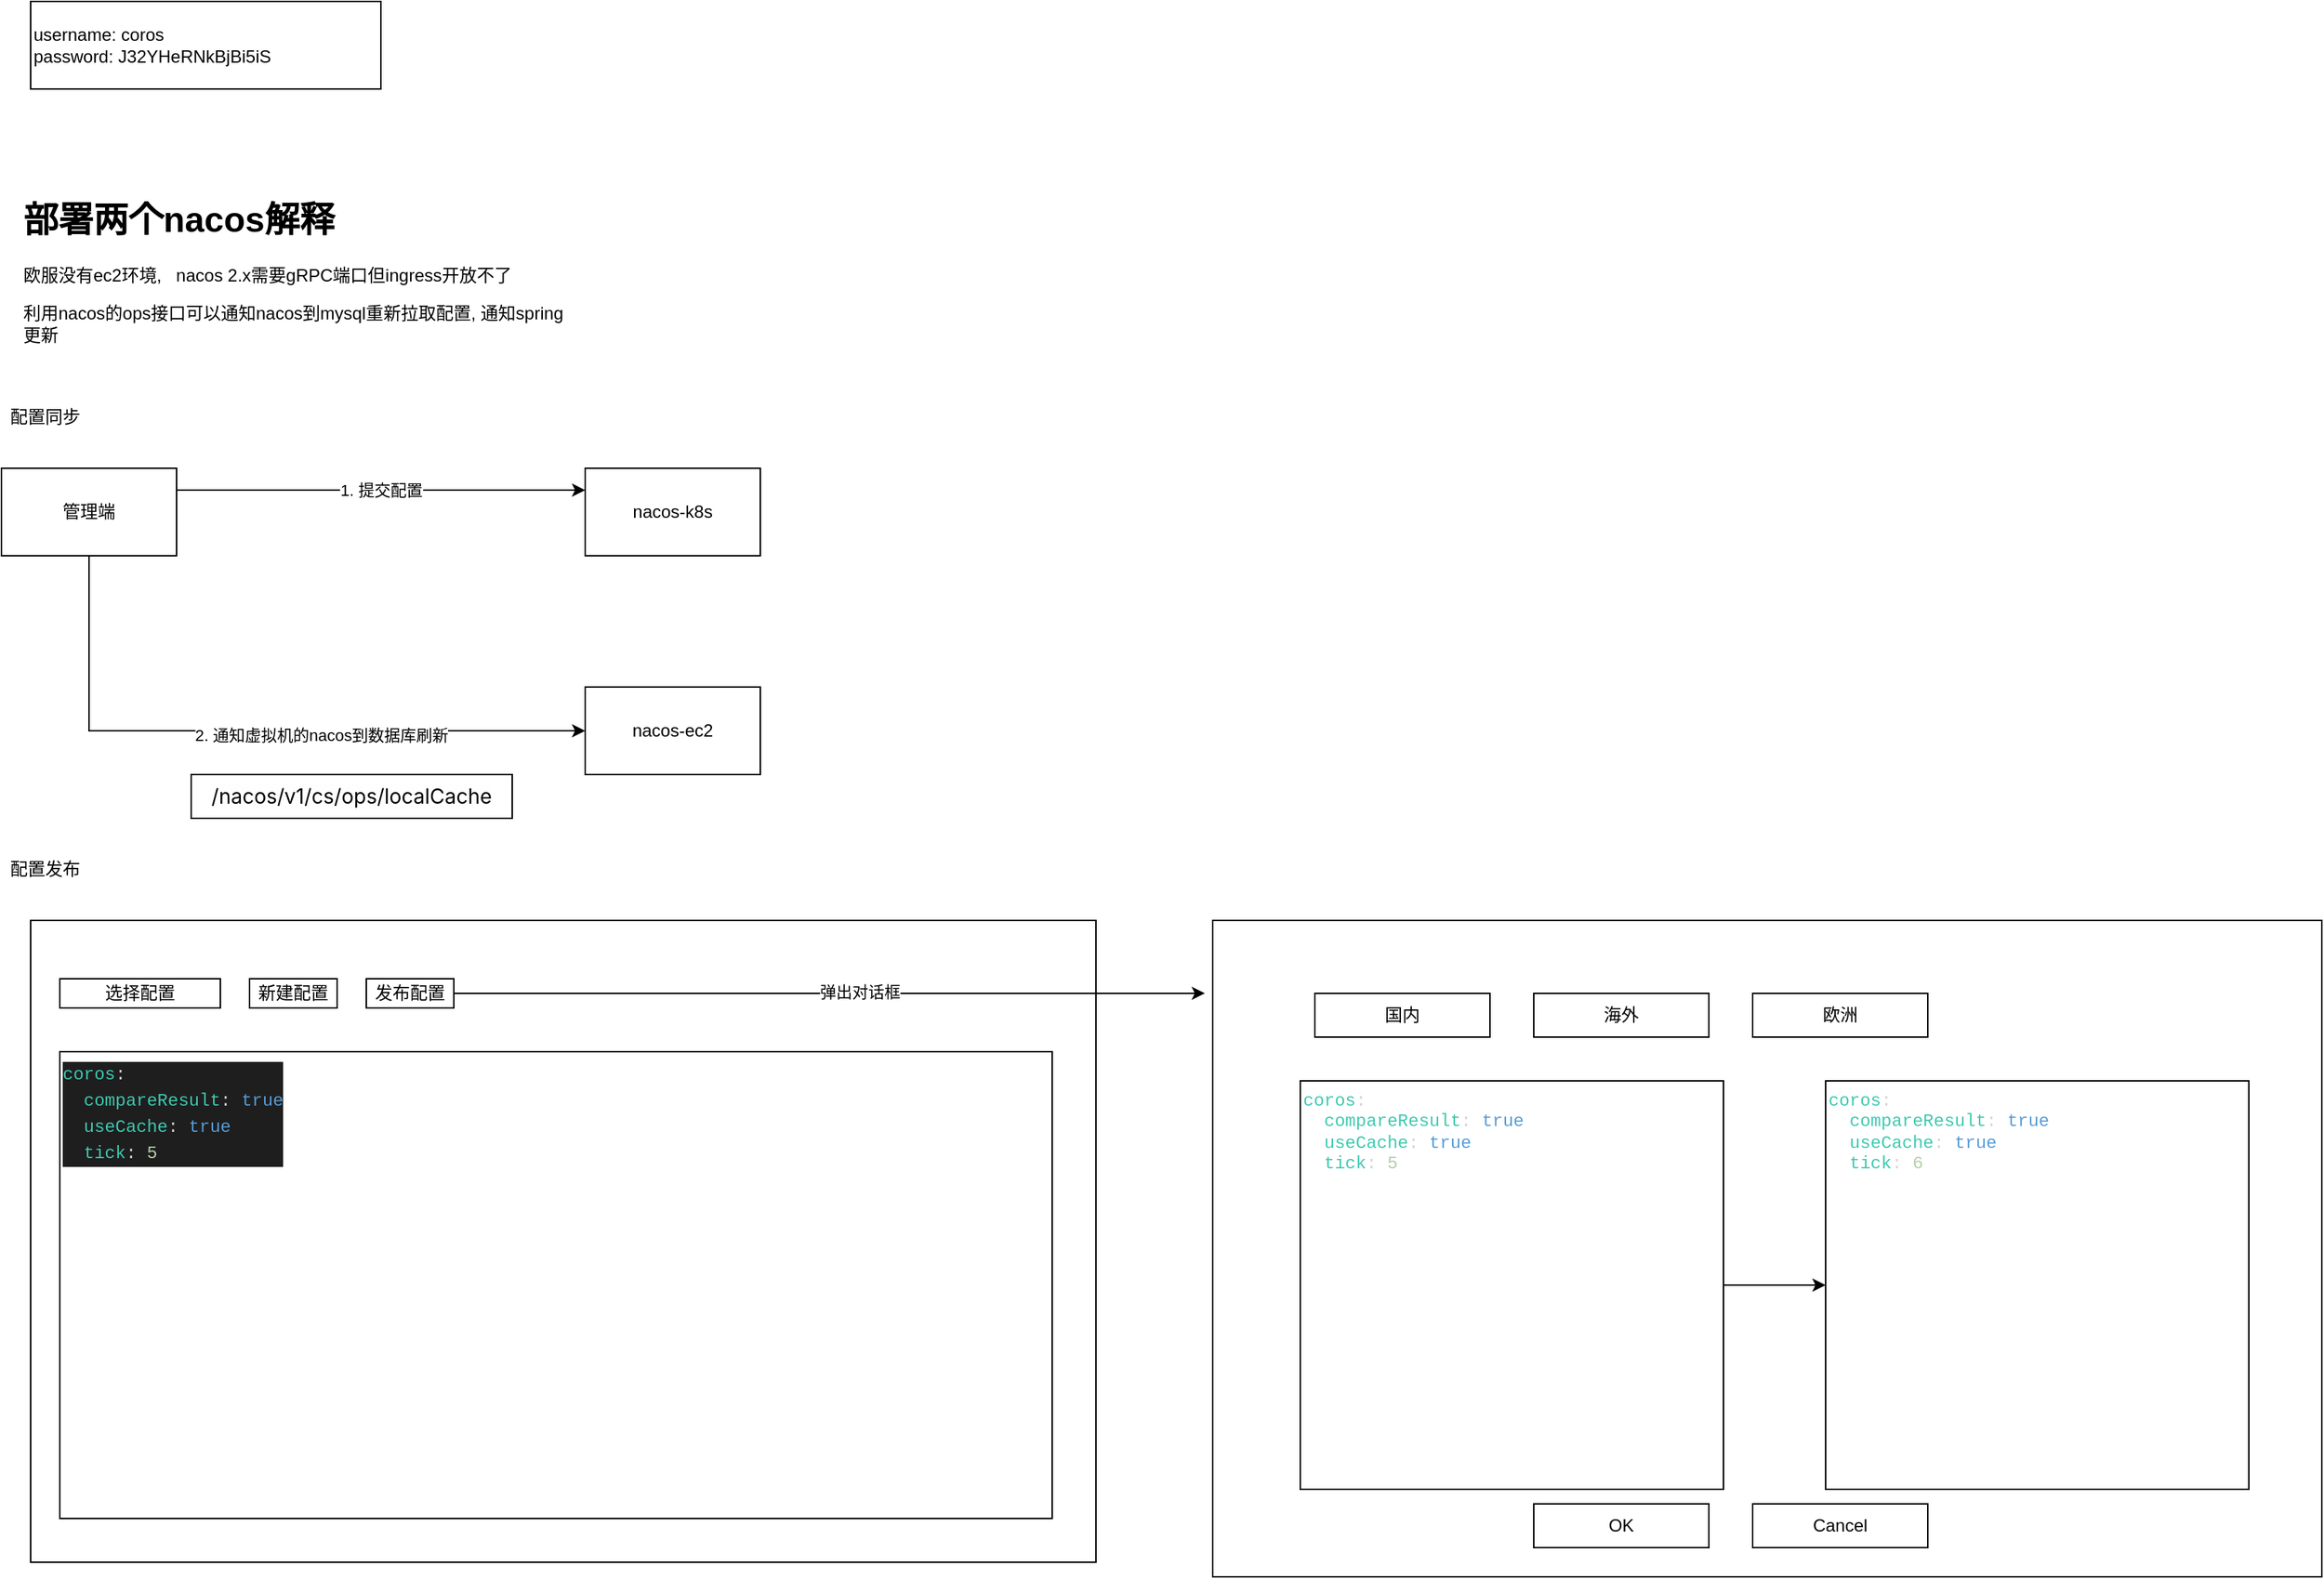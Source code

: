 <mxfile version="20.5.3" type="github">
  <diagram id="ayqQ7T-YZ_BM9WAgvXPL" name="第 1 页">
    <mxGraphModel dx="2066" dy="1129" grid="1" gridSize="10" guides="1" tooltips="1" connect="1" arrows="1" fold="1" page="1" pageScale="1" pageWidth="827" pageHeight="1169" math="0" shadow="0">
      <root>
        <mxCell id="0" />
        <mxCell id="1" parent="0" />
        <mxCell id="fsr5ISJh2obqert98bvB-6" value="1. 提交配置" style="edgeStyle=orthogonalEdgeStyle;rounded=0;orthogonalLoop=1;jettySize=auto;html=1;exitX=1;exitY=0.25;exitDx=0;exitDy=0;entryX=0;entryY=0.25;entryDx=0;entryDy=0;fontColor=#000000;" edge="1" parent="1" source="fsr5ISJh2obqert98bvB-1" target="fsr5ISJh2obqert98bvB-2">
          <mxGeometry relative="1" as="geometry" />
        </mxCell>
        <mxCell id="fsr5ISJh2obqert98bvB-8" style="edgeStyle=orthogonalEdgeStyle;rounded=0;orthogonalLoop=1;jettySize=auto;html=1;exitX=0.5;exitY=1;exitDx=0;exitDy=0;entryX=0;entryY=0.5;entryDx=0;entryDy=0;fontColor=#000000;" edge="1" parent="1" source="fsr5ISJh2obqert98bvB-1" target="fsr5ISJh2obqert98bvB-3">
          <mxGeometry relative="1" as="geometry" />
        </mxCell>
        <mxCell id="fsr5ISJh2obqert98bvB-9" value="2. 通知虚拟机的nacos到数据库刷新" style="edgeLabel;html=1;align=center;verticalAlign=middle;resizable=0;points=[];fontColor=#000000;" vertex="1" connectable="0" parent="fsr5ISJh2obqert98bvB-8">
          <mxGeometry x="0.213" y="-3" relative="1" as="geometry">
            <mxPoint as="offset" />
          </mxGeometry>
        </mxCell>
        <mxCell id="fsr5ISJh2obqert98bvB-1" value="管理端" style="rounded=0;whiteSpace=wrap;html=1;" vertex="1" parent="1">
          <mxGeometry x="10" y="400" width="120" height="60" as="geometry" />
        </mxCell>
        <mxCell id="fsr5ISJh2obqert98bvB-2" value="nacos-k8s" style="rounded=0;whiteSpace=wrap;html=1;" vertex="1" parent="1">
          <mxGeometry x="410" y="400" width="120" height="60" as="geometry" />
        </mxCell>
        <mxCell id="fsr5ISJh2obqert98bvB-3" value="nacos-ec2" style="rounded=0;whiteSpace=wrap;html=1;" vertex="1" parent="1">
          <mxGeometry x="410" y="550" width="120" height="60" as="geometry" />
        </mxCell>
        <mxCell id="fsr5ISJh2obqert98bvB-5" value="&lt;span style=&quot;box-sizing: border-box; font-family: -apple-system, system-ui, &amp;quot;Segoe UI&amp;quot;, Roboto, &amp;quot;Helvetica Neue&amp;quot;, &amp;quot;PingFang SC&amp;quot;, &amp;quot;Microsoft Yahei&amp;quot;, Arial, &amp;quot;Noto Sans&amp;quot;, sans-serif, &amp;quot;Apple Color Emoji&amp;quot;, &amp;quot;Segoe UI Emoji&amp;quot;, &amp;quot;Segoe UI Symbol&amp;quot;, &amp;quot;Noto Color Emoji&amp;quot;; font-size: 14px; text-align: start; background-color: rgba(230, 231, 233, 0.04);&quot; class=&quot;pui-pages-api-api-manage-http-http-api-case-index-path-hover&quot;&gt;/nacos&lt;/span&gt;&lt;span style=&quot;box-sizing: border-box; font-family: -apple-system, system-ui, &amp;quot;Segoe UI&amp;quot;, Roboto, &amp;quot;Helvetica Neue&amp;quot;, &amp;quot;PingFang SC&amp;quot;, &amp;quot;Microsoft Yahei&amp;quot;, Arial, &amp;quot;Noto Sans&amp;quot;, sans-serif, &amp;quot;Apple Color Emoji&amp;quot;, &amp;quot;Segoe UI Emoji&amp;quot;, &amp;quot;Segoe UI Symbol&amp;quot;, &amp;quot;Noto Color Emoji&amp;quot;; font-size: 14px; text-align: start; background-color: rgba(230, 231, 233, 0.04);&quot; class=&quot;pui-pages-api-api-manage-http-http-api-case-index-path-hover&quot;&gt;/v1/cs/ops/localCache&lt;/span&gt;" style="rounded=0;whiteSpace=wrap;html=1;" vertex="1" parent="1">
          <mxGeometry x="140" y="610" width="220" height="30" as="geometry" />
        </mxCell>
        <mxCell id="fsr5ISJh2obqert98bvB-11" value="&lt;h1&gt;部署两个nacos解释&lt;/h1&gt;&lt;p&gt;欧服没有ec2环境,&amp;nbsp; &amp;nbsp;nacos 2.x需要gRPC端口但ingress开放不了&lt;/p&gt;&lt;p&gt;利用nacos的ops接口可以通知nacos到mysql重新拉取配置, 通知spring更新&lt;/p&gt;" style="text;html=1;strokeColor=none;fillColor=none;spacing=5;spacingTop=-20;whiteSpace=wrap;overflow=hidden;rounded=0;fontColor=#000000;" vertex="1" parent="1">
          <mxGeometry x="20" y="210" width="380" height="120" as="geometry" />
        </mxCell>
        <mxCell id="fsr5ISJh2obqert98bvB-12" value="配置同步" style="text;html=1;strokeColor=none;fillColor=none;align=center;verticalAlign=middle;whiteSpace=wrap;rounded=0;fontColor=#000000;" vertex="1" parent="1">
          <mxGeometry x="10" y="350" width="60" height="30" as="geometry" />
        </mxCell>
        <mxCell id="fsr5ISJh2obqert98bvB-13" value="配置发布" style="text;html=1;strokeColor=none;fillColor=none;align=center;verticalAlign=middle;whiteSpace=wrap;rounded=0;fontColor=#000000;" vertex="1" parent="1">
          <mxGeometry x="10" y="660" width="60" height="30" as="geometry" />
        </mxCell>
        <mxCell id="fsr5ISJh2obqert98bvB-14" value="" style="rounded=0;whiteSpace=wrap;html=1;fontColor=#000000;" vertex="1" parent="1">
          <mxGeometry x="30" y="710" width="730" height="440" as="geometry" />
        </mxCell>
        <mxCell id="fsr5ISJh2obqert98bvB-15" value="选择配置" style="rounded=0;whiteSpace=wrap;html=1;fontColor=#000000;" vertex="1" parent="1">
          <mxGeometry x="50" y="750" width="110" height="20" as="geometry" />
        </mxCell>
        <mxCell id="fsr5ISJh2obqert98bvB-16" value="新建配置" style="rounded=0;whiteSpace=wrap;html=1;fontColor=#000000;" vertex="1" parent="1">
          <mxGeometry x="180" y="750" width="60" height="20" as="geometry" />
        </mxCell>
        <mxCell id="fsr5ISJh2obqert98bvB-22" style="edgeStyle=orthogonalEdgeStyle;rounded=0;orthogonalLoop=1;jettySize=auto;html=1;exitX=1;exitY=0.5;exitDx=0;exitDy=0;entryX=-0.007;entryY=0.111;entryDx=0;entryDy=0;entryPerimeter=0;fontColor=#000000;" edge="1" parent="1" source="fsr5ISJh2obqert98bvB-17" target="fsr5ISJh2obqert98bvB-19">
          <mxGeometry relative="1" as="geometry" />
        </mxCell>
        <mxCell id="fsr5ISJh2obqert98bvB-23" value="弹出对话框" style="edgeLabel;html=1;align=center;verticalAlign=middle;resizable=0;points=[];fontColor=#000000;" vertex="1" connectable="0" parent="fsr5ISJh2obqert98bvB-22">
          <mxGeometry x="0.08" y="1" relative="1" as="geometry">
            <mxPoint as="offset" />
          </mxGeometry>
        </mxCell>
        <mxCell id="fsr5ISJh2obqert98bvB-17" value="发布配置" style="rounded=0;whiteSpace=wrap;html=1;fontColor=#000000;" vertex="1" parent="1">
          <mxGeometry x="260" y="750" width="60" height="20" as="geometry" />
        </mxCell>
        <mxCell id="fsr5ISJh2obqert98bvB-18" value="&lt;div style=&quot;color: rgb(212, 212, 212); background-color: rgb(30, 30, 30); font-family: Menlo, Monaco, &amp;quot;Courier New&amp;quot;, monospace; line-height: 18px;&quot;&gt;&lt;div&gt;&lt;span style=&quot;color: #3dc9b0;&quot;&gt;coros&lt;/span&gt;:&lt;/div&gt;&lt;div&gt;  &lt;span style=&quot;color: #3dc9b0;&quot;&gt;&amp;nbsp; compareResult&lt;/span&gt;: &lt;span style=&quot;color: #569cd6;&quot;&gt;true&lt;/span&gt;&lt;/div&gt;&lt;div&gt;  &lt;span style=&quot;color: #3dc9b0;&quot;&gt;&amp;nbsp; useCache&lt;/span&gt;: &lt;span style=&quot;color: #569cd6;&quot;&gt;true&lt;/span&gt;&lt;/div&gt;&lt;div&gt;  &lt;span style=&quot;color: #3dc9b0;&quot;&gt;&amp;nbsp; tick&lt;/span&gt;: &lt;span style=&quot;color: #b5cea8;&quot;&gt;5&lt;/span&gt;&lt;/div&gt;&lt;/div&gt;" style="rounded=0;whiteSpace=wrap;html=1;fontColor=#000000;align=left;verticalAlign=top;" vertex="1" parent="1">
          <mxGeometry x="50" y="800" width="680" height="320" as="geometry" />
        </mxCell>
        <mxCell id="fsr5ISJh2obqert98bvB-19" value="" style="rounded=0;whiteSpace=wrap;html=1;fontColor=#000000;" vertex="1" parent="1">
          <mxGeometry x="840" y="710" width="760" height="450" as="geometry" />
        </mxCell>
        <mxCell id="fsr5ISJh2obqert98bvB-24" style="edgeStyle=orthogonalEdgeStyle;rounded=0;orthogonalLoop=1;jettySize=auto;html=1;exitX=1;exitY=0.5;exitDx=0;exitDy=0;fontColor=#000000;" edge="1" parent="1" source="fsr5ISJh2obqert98bvB-20" target="fsr5ISJh2obqert98bvB-21">
          <mxGeometry relative="1" as="geometry" />
        </mxCell>
        <mxCell id="fsr5ISJh2obqert98bvB-20" value="&lt;div style=&quot;color: rgb(212, 212, 212); font-family: Menlo, Monaco, &amp;quot;Courier New&amp;quot;, monospace;&quot;&gt;&lt;span style=&quot;color: rgb(61, 201, 176);&quot;&gt;coros&lt;/span&gt;:&lt;/div&gt;&lt;div style=&quot;color: rgb(212, 212, 212); font-family: Menlo, Monaco, &amp;quot;Courier New&amp;quot;, monospace;&quot;&gt;&lt;span style=&quot;color: rgb(61, 201, 176);&quot;&gt;&amp;nbsp; compareResult&lt;/span&gt;:&amp;nbsp;&lt;span style=&quot;color: rgb(86, 156, 214);&quot;&gt;true&lt;/span&gt;&lt;/div&gt;&lt;div style=&quot;color: rgb(212, 212, 212); font-family: Menlo, Monaco, &amp;quot;Courier New&amp;quot;, monospace;&quot;&gt;&lt;span style=&quot;color: rgb(61, 201, 176);&quot;&gt;&amp;nbsp; useCache&lt;/span&gt;:&amp;nbsp;&lt;span style=&quot;color: rgb(86, 156, 214);&quot;&gt;true&lt;/span&gt;&lt;/div&gt;&lt;div style=&quot;color: rgb(212, 212, 212); font-family: Menlo, Monaco, &amp;quot;Courier New&amp;quot;, monospace;&quot;&gt;&lt;span style=&quot;color: rgb(61, 201, 176);&quot;&gt;&amp;nbsp; tick&lt;/span&gt;:&amp;nbsp;&lt;span style=&quot;color: rgb(181, 206, 168);&quot;&gt;5&lt;/span&gt;&lt;/div&gt;" style="rounded=0;whiteSpace=wrap;html=1;fontColor=#000000;align=left;verticalAlign=top;" vertex="1" parent="1">
          <mxGeometry x="900" y="820" width="290" height="280" as="geometry" />
        </mxCell>
        <mxCell id="fsr5ISJh2obqert98bvB-21" value="&lt;div style=&quot;color: rgb(212, 212, 212); font-family: Menlo, Monaco, &amp;quot;Courier New&amp;quot;, monospace;&quot;&gt;&lt;span style=&quot;color: rgb(61, 201, 176);&quot;&gt;coros&lt;/span&gt;:&lt;/div&gt;&lt;div style=&quot;color: rgb(212, 212, 212); font-family: Menlo, Monaco, &amp;quot;Courier New&amp;quot;, monospace;&quot;&gt;&lt;span style=&quot;color: rgb(61, 201, 176);&quot;&gt;&amp;nbsp; compareResult&lt;/span&gt;:&amp;nbsp;&lt;span style=&quot;color: rgb(86, 156, 214);&quot;&gt;true&lt;/span&gt;&lt;/div&gt;&lt;div style=&quot;color: rgb(212, 212, 212); font-family: Menlo, Monaco, &amp;quot;Courier New&amp;quot;, monospace;&quot;&gt;&lt;span style=&quot;color: rgb(61, 201, 176);&quot;&gt;&amp;nbsp; useCache&lt;/span&gt;:&amp;nbsp;&lt;span style=&quot;color: rgb(86, 156, 214);&quot;&gt;true&lt;/span&gt;&lt;/div&gt;&lt;div style=&quot;font-family: Menlo, Monaco, &amp;quot;Courier New&amp;quot;, monospace;&quot;&gt;&lt;span style=&quot;color: rgb(212, 212, 212);&quot;&gt;&lt;span style=&quot;color: rgb(61, 201, 176);&quot;&gt;&amp;nbsp; tick&lt;/span&gt;:&amp;nbsp;&lt;/span&gt;&lt;font color=&quot;#b5cea8&quot;&gt;6&lt;/font&gt;&lt;/div&gt;" style="rounded=0;whiteSpace=wrap;html=1;fontColor=#000000;align=left;verticalAlign=top;" vertex="1" parent="1">
          <mxGeometry x="1260" y="820" width="290" height="280" as="geometry" />
        </mxCell>
        <mxCell id="fsr5ISJh2obqert98bvB-25" value="国内" style="rounded=0;whiteSpace=wrap;html=1;fontColor=#000000;" vertex="1" parent="1">
          <mxGeometry x="910" y="760" width="120" height="30" as="geometry" />
        </mxCell>
        <mxCell id="fsr5ISJh2obqert98bvB-26" value="海外" style="rounded=0;whiteSpace=wrap;html=1;fontColor=#000000;" vertex="1" parent="1">
          <mxGeometry x="1060" y="760" width="120" height="30" as="geometry" />
        </mxCell>
        <mxCell id="fsr5ISJh2obqert98bvB-27" value="欧洲" style="rounded=0;whiteSpace=wrap;html=1;fontColor=#000000;" vertex="1" parent="1">
          <mxGeometry x="1210" y="760" width="120" height="30" as="geometry" />
        </mxCell>
        <mxCell id="fsr5ISJh2obqert98bvB-28" value="OK" style="rounded=0;whiteSpace=wrap;html=1;fontColor=#000000;" vertex="1" parent="1">
          <mxGeometry x="1060" y="1110" width="120" height="30" as="geometry" />
        </mxCell>
        <mxCell id="fsr5ISJh2obqert98bvB-29" value="Cancel" style="rounded=0;whiteSpace=wrap;html=1;fontColor=#000000;" vertex="1" parent="1">
          <mxGeometry x="1210" y="1110" width="120" height="30" as="geometry" />
        </mxCell>
        <mxCell id="fsr5ISJh2obqert98bvB-30" value="username: coros&lt;br&gt;password:&amp;nbsp;J32YHeRNkBjBi5iS" style="rounded=0;whiteSpace=wrap;html=1;fontColor=#000000;align=left;" vertex="1" parent="1">
          <mxGeometry x="30" y="80" width="240" height="60" as="geometry" />
        </mxCell>
      </root>
    </mxGraphModel>
  </diagram>
</mxfile>
